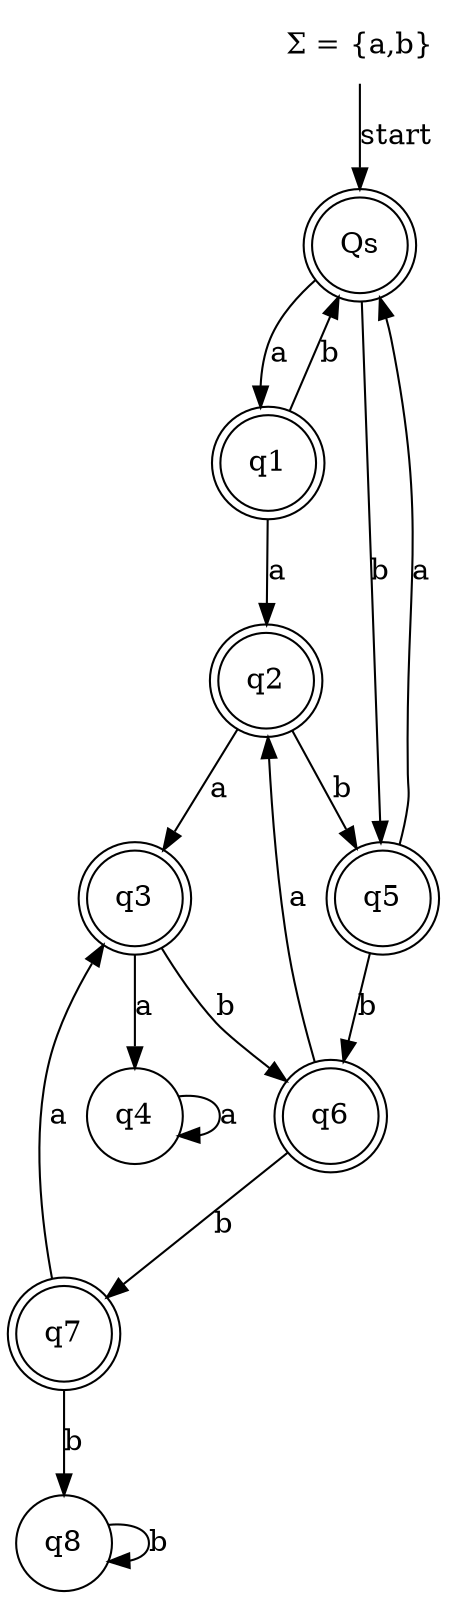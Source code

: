 digraph dfa {
    "" [label="Σ = {a,b}", shape=none]
    Qs,q1,q2,q3,q5,q6,q7 [shape=doublecircle]
    q4,q8 [shape=circle]

    "" -> Qs [label=start]
    Qs -> q1 [label=a]

    q1 -> q2 [label=a]
    q2 -> q3 [label=a]
    q3 -> q4 [label=a]

    Qs -> q5 [label=b]
    q5 -> q6 [label=b]
    q6 -> q7 [label=b]
    q7 -> q8 [label=b]

    q1 -> Qs [label=b]
    q2 -> q5 [label=b]
    q5 -> Qs [label=a]
    q6 -> q2 [label=a]
    q3 -> q6 [label=b]
    q7 -> q3 [label=a]
    q4 -> q4 [label=a]
    q8 -> q8 [label=b]
}
